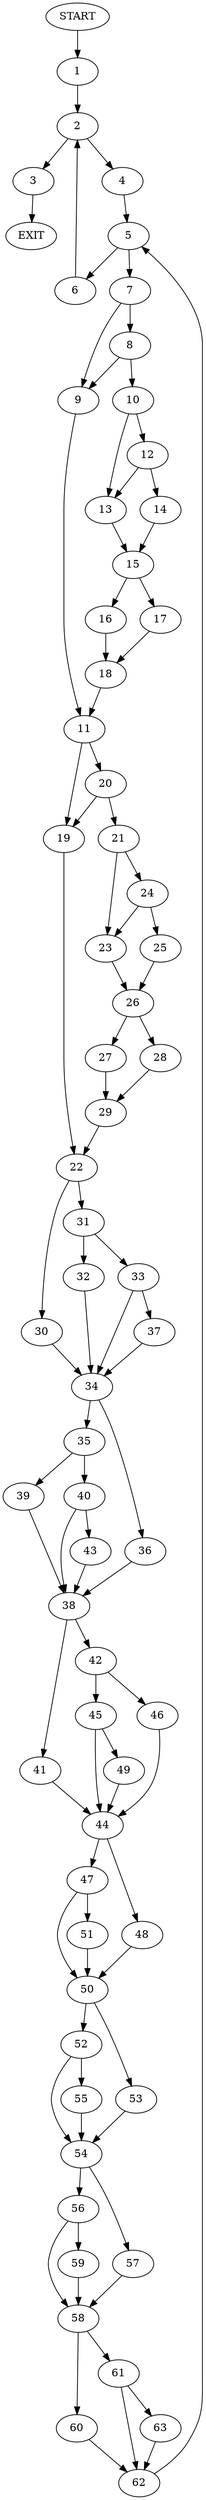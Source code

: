 digraph {
0 [label="START"]
64 [label="EXIT"]
0 -> 1
1 -> 2
2 -> 3
2 -> 4
4 -> 5
3 -> 64
5 -> 6
5 -> 7
6 -> 2
7 -> 8
7 -> 9
8 -> 10
8 -> 9
9 -> 11
10 -> 12
10 -> 13
12 -> 14
12 -> 13
13 -> 15
14 -> 15
15 -> 16
15 -> 17
17 -> 18
16 -> 18
18 -> 11
11 -> 19
11 -> 20
20 -> 19
20 -> 21
19 -> 22
21 -> 23
21 -> 24
24 -> 23
24 -> 25
23 -> 26
25 -> 26
26 -> 27
26 -> 28
27 -> 29
28 -> 29
29 -> 22
22 -> 30
22 -> 31
31 -> 32
31 -> 33
30 -> 34
34 -> 35
34 -> 36
32 -> 34
33 -> 37
33 -> 34
37 -> 34
36 -> 38
35 -> 39
35 -> 40
38 -> 41
38 -> 42
40 -> 38
40 -> 43
39 -> 38
43 -> 38
41 -> 44
42 -> 45
42 -> 46
44 -> 47
44 -> 48
46 -> 44
45 -> 49
45 -> 44
49 -> 44
47 -> 50
47 -> 51
48 -> 50
50 -> 52
50 -> 53
51 -> 50
52 -> 54
52 -> 55
53 -> 54
54 -> 56
54 -> 57
55 -> 54
57 -> 58
56 -> 59
56 -> 58
58 -> 60
58 -> 61
59 -> 58
60 -> 62
61 -> 63
61 -> 62
62 -> 5
63 -> 62
}
